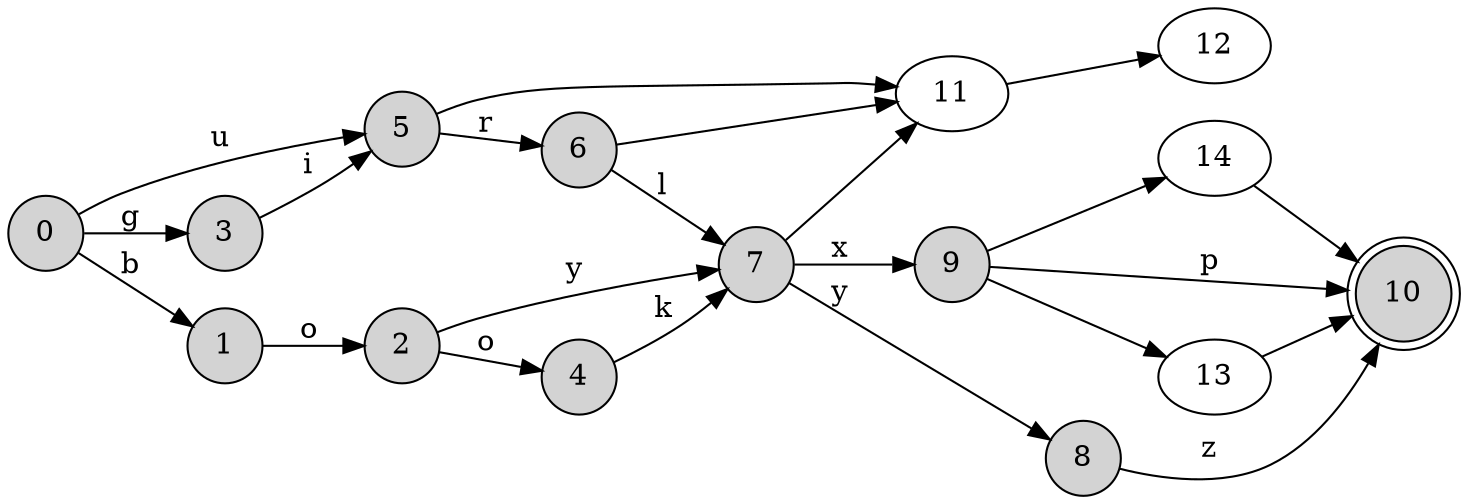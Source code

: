digraph "A" {
graph ["rankdir"="LR"]
"0" ["shape"="circle","style"="filled"]
"3" ["shape"="circle","style"="filled"]
"5" ["shape"="circle","style"="filled"]
"6" ["shape"="circle","style"="filled"]
"7" ["shape"="circle","style"="filled"]
"9" ["shape"="circle","style"="filled"]
"10" ["shape"="doublecircle","style"="filled"]
"8" ["shape"="circle","style"="filled"]
"1" ["shape"="circle","style"="filled"]
"2" ["shape"="circle","style"="filled"]
"4" ["shape"="circle","style"="filled"]
"0" -> "3" ["label"="g "]
"0" -> "1" ["label"="b "]
"0" -> "5" ["label"="u "]
"3" -> "5" ["label"="i "]
"5" -> "6" ["label"="r "]
"5" -> "11"
"6" -> "7" ["label"="l "]
"6" -> "11"
"7" -> "9" ["label"="x "]
"7" -> "8" ["label"="y "]
"7" -> "11"
"9" -> "10" ["label"="p "]
"9" -> "13"
"9" -> "14"
"13" -> "10"
"14" -> "10"
"8" -> "10" ["label"="z "]
"11" -> "12"
"1" -> "2" ["label"="o "]
"2" -> "7" ["label"="y "]
"2" -> "4" ["label"="o "]
"4" -> "7" ["label"="k "]
}